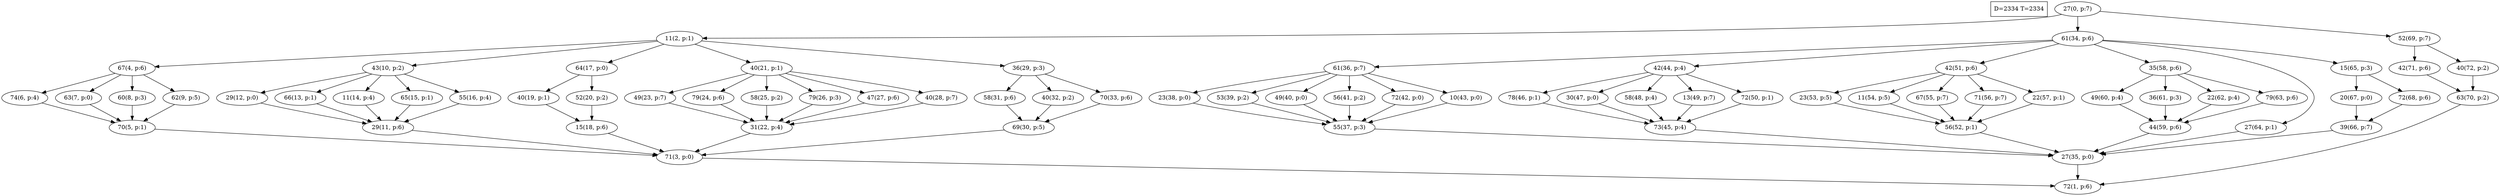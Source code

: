 digraph Task {
i [shape=box, label="D=2334 T=2334"]; 
0 [label="27(0, p:7)"];
1 [label="72(1, p:6)"];
2 [label="11(2, p:1)"];
3 [label="71(3, p:0)"];
4 [label="67(4, p:6)"];
5 [label="70(5, p:1)"];
6 [label="74(6, p:4)"];
7 [label="63(7, p:0)"];
8 [label="60(8, p:3)"];
9 [label="62(9, p:5)"];
10 [label="43(10, p:2)"];
11 [label="29(11, p:6)"];
12 [label="29(12, p:0)"];
13 [label="66(13, p:1)"];
14 [label="11(14, p:4)"];
15 [label="65(15, p:1)"];
16 [label="55(16, p:4)"];
17 [label="64(17, p:0)"];
18 [label="15(18, p:6)"];
19 [label="40(19, p:1)"];
20 [label="52(20, p:2)"];
21 [label="40(21, p:1)"];
22 [label="31(22, p:4)"];
23 [label="49(23, p:7)"];
24 [label="79(24, p:6)"];
25 [label="58(25, p:2)"];
26 [label="79(26, p:3)"];
27 [label="47(27, p:6)"];
28 [label="40(28, p:7)"];
29 [label="36(29, p:3)"];
30 [label="69(30, p:5)"];
31 [label="58(31, p:6)"];
32 [label="40(32, p:2)"];
33 [label="70(33, p:6)"];
34 [label="61(34, p:6)"];
35 [label="27(35, p:0)"];
36 [label="61(36, p:7)"];
37 [label="55(37, p:3)"];
38 [label="23(38, p:0)"];
39 [label="53(39, p:2)"];
40 [label="49(40, p:0)"];
41 [label="56(41, p:2)"];
42 [label="72(42, p:0)"];
43 [label="10(43, p:0)"];
44 [label="42(44, p:4)"];
45 [label="73(45, p:4)"];
46 [label="78(46, p:1)"];
47 [label="30(47, p:0)"];
48 [label="58(48, p:4)"];
49 [label="13(49, p:7)"];
50 [label="72(50, p:1)"];
51 [label="42(51, p:6)"];
52 [label="56(52, p:1)"];
53 [label="23(53, p:5)"];
54 [label="11(54, p:5)"];
55 [label="67(55, p:7)"];
56 [label="71(56, p:7)"];
57 [label="22(57, p:1)"];
58 [label="35(58, p:6)"];
59 [label="44(59, p:6)"];
60 [label="49(60, p:4)"];
61 [label="36(61, p:3)"];
62 [label="22(62, p:4)"];
63 [label="79(63, p:6)"];
64 [label="27(64, p:1)"];
65 [label="15(65, p:3)"];
66 [label="39(66, p:7)"];
67 [label="20(67, p:0)"];
68 [label="72(68, p:6)"];
69 [label="52(69, p:7)"];
70 [label="63(70, p:2)"];
71 [label="42(71, p:6)"];
72 [label="40(72, p:2)"];
0 -> 2;
0 -> 34;
0 -> 69;
2 -> 4;
2 -> 10;
2 -> 17;
2 -> 21;
2 -> 29;
3 -> 1;
4 -> 6;
4 -> 7;
4 -> 8;
4 -> 9;
5 -> 3;
6 -> 5;
7 -> 5;
8 -> 5;
9 -> 5;
10 -> 12;
10 -> 13;
10 -> 14;
10 -> 15;
10 -> 16;
11 -> 3;
12 -> 11;
13 -> 11;
14 -> 11;
15 -> 11;
16 -> 11;
17 -> 19;
17 -> 20;
18 -> 3;
19 -> 18;
20 -> 18;
21 -> 23;
21 -> 24;
21 -> 25;
21 -> 26;
21 -> 27;
21 -> 28;
22 -> 3;
23 -> 22;
24 -> 22;
25 -> 22;
26 -> 22;
27 -> 22;
28 -> 22;
29 -> 31;
29 -> 32;
29 -> 33;
30 -> 3;
31 -> 30;
32 -> 30;
33 -> 30;
34 -> 36;
34 -> 44;
34 -> 51;
34 -> 58;
34 -> 64;
34 -> 65;
35 -> 1;
36 -> 38;
36 -> 39;
36 -> 40;
36 -> 41;
36 -> 42;
36 -> 43;
37 -> 35;
38 -> 37;
39 -> 37;
40 -> 37;
41 -> 37;
42 -> 37;
43 -> 37;
44 -> 46;
44 -> 47;
44 -> 48;
44 -> 49;
44 -> 50;
45 -> 35;
46 -> 45;
47 -> 45;
48 -> 45;
49 -> 45;
50 -> 45;
51 -> 53;
51 -> 54;
51 -> 55;
51 -> 56;
51 -> 57;
52 -> 35;
53 -> 52;
54 -> 52;
55 -> 52;
56 -> 52;
57 -> 52;
58 -> 60;
58 -> 61;
58 -> 62;
58 -> 63;
59 -> 35;
60 -> 59;
61 -> 59;
62 -> 59;
63 -> 59;
64 -> 35;
65 -> 67;
65 -> 68;
66 -> 35;
67 -> 66;
68 -> 66;
69 -> 71;
69 -> 72;
70 -> 1;
71 -> 70;
72 -> 70;
}